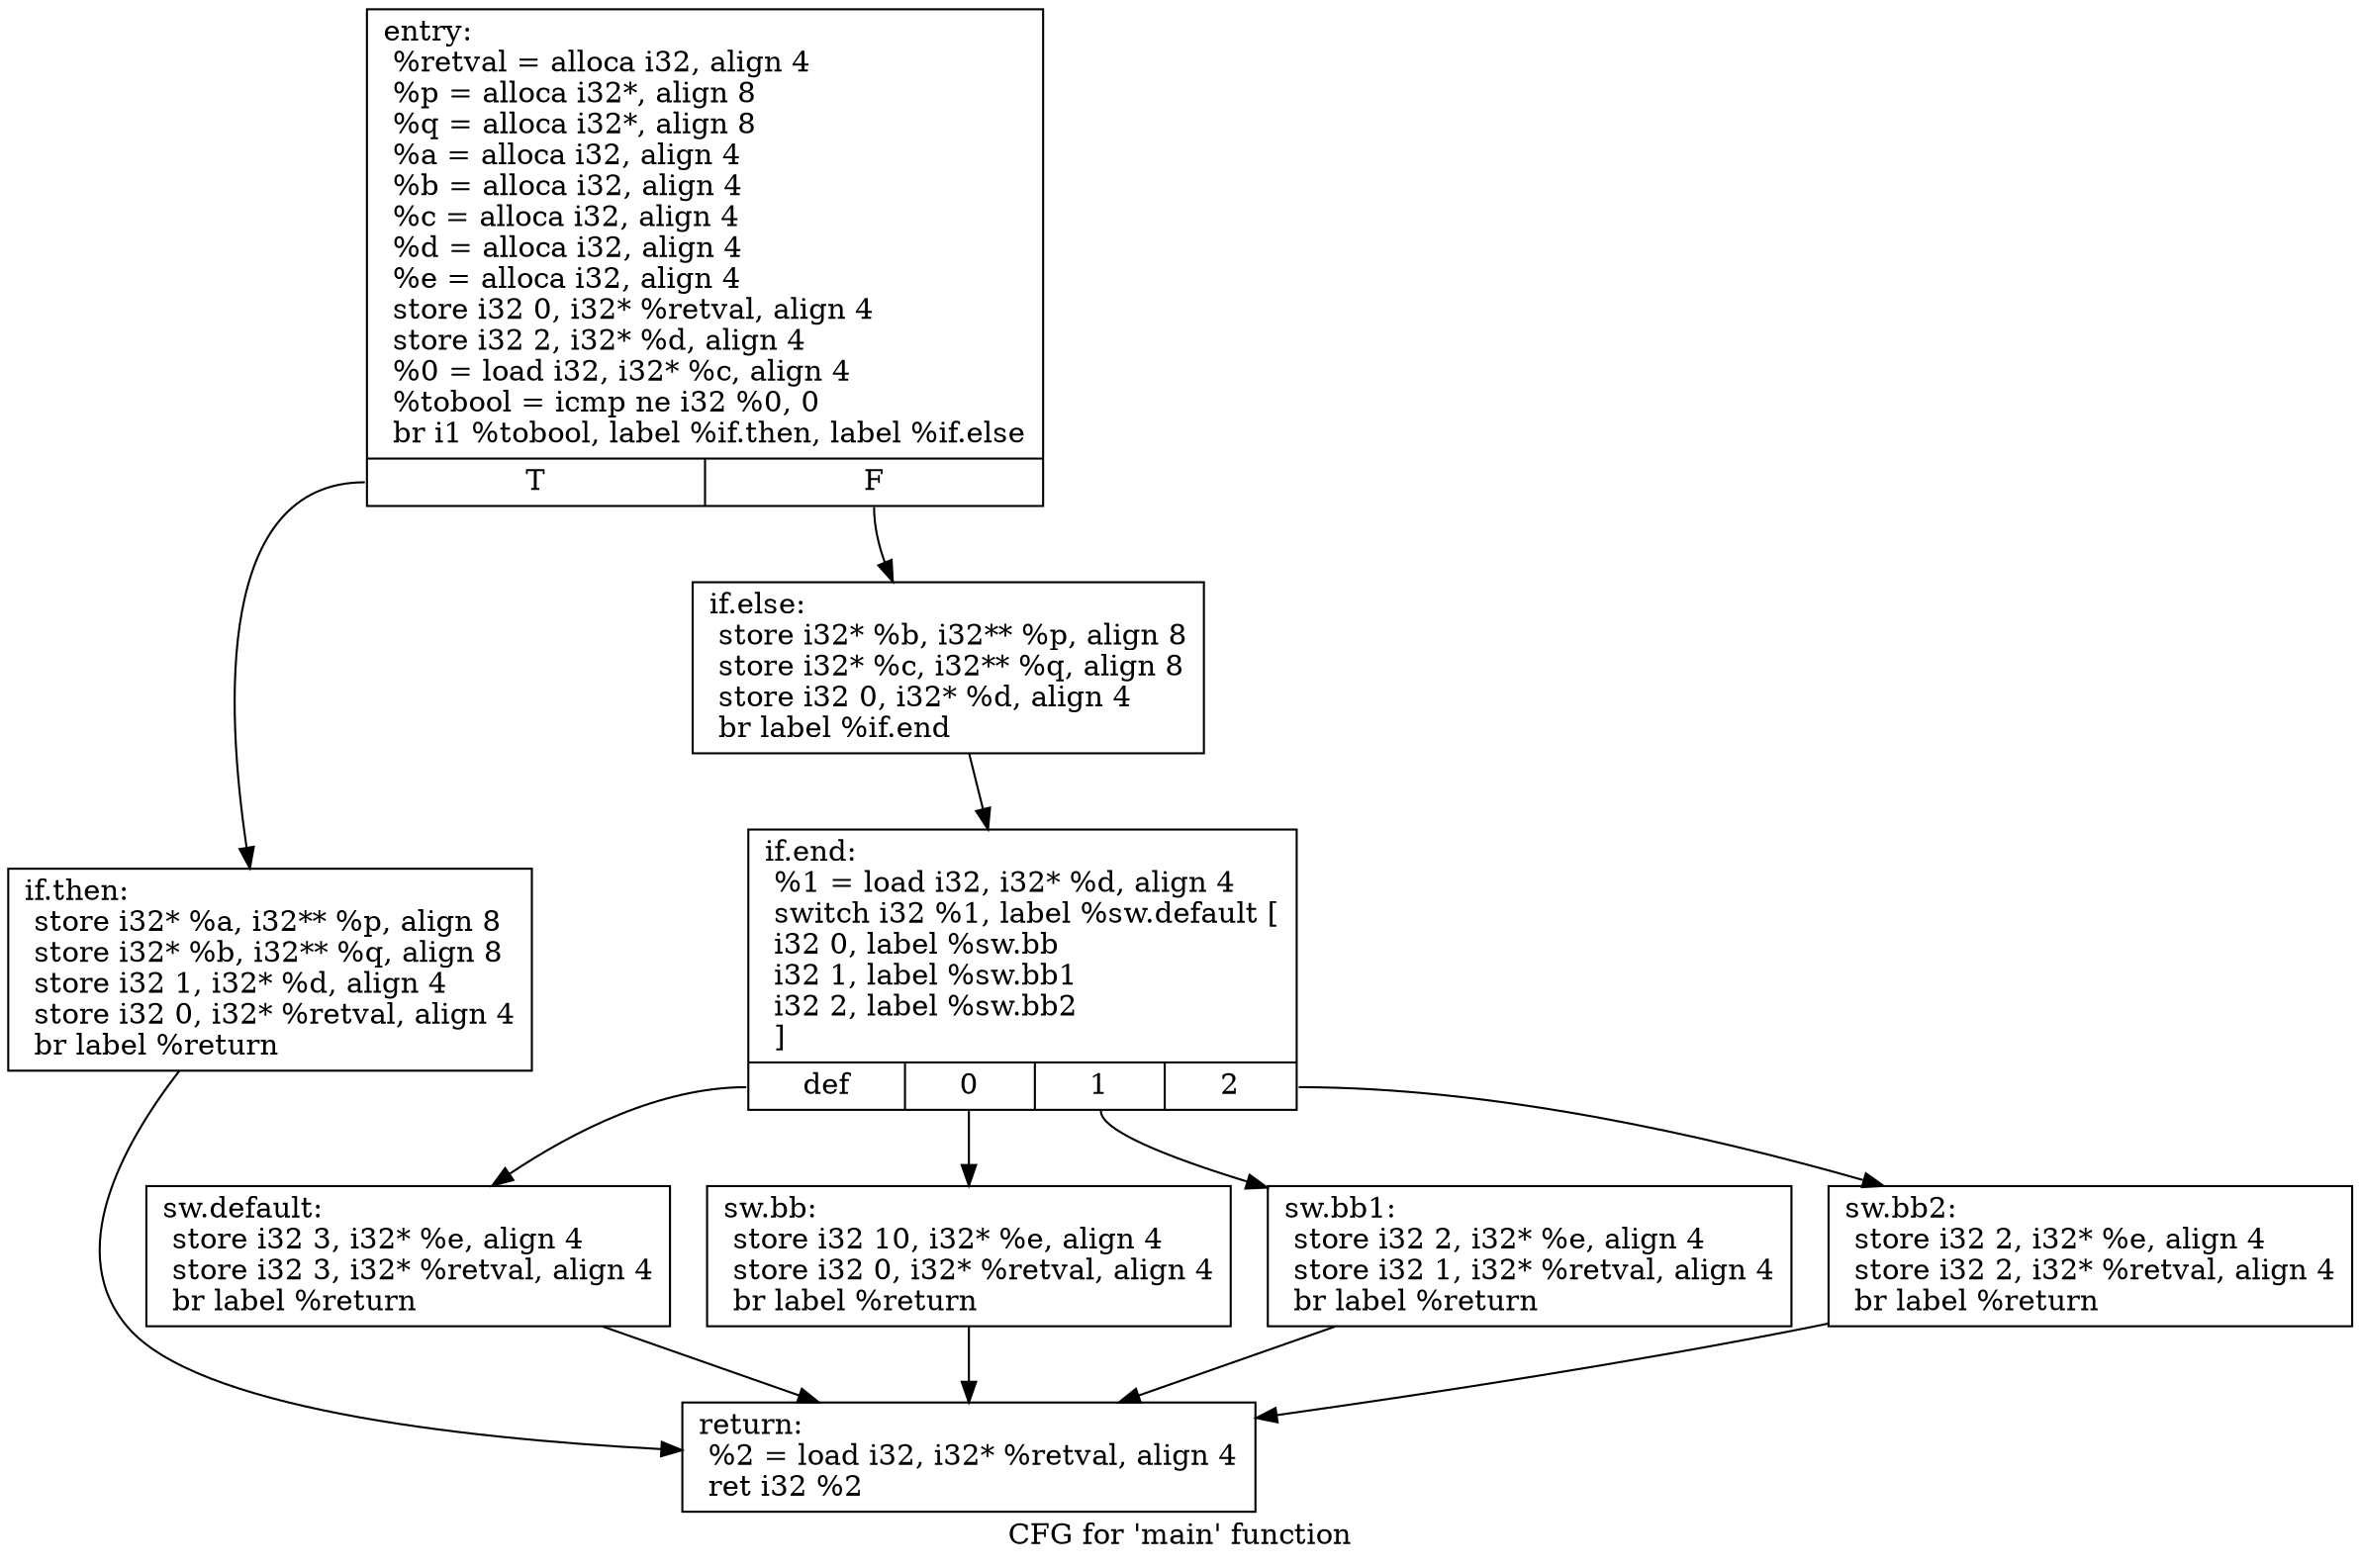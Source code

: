 digraph "CFG for 'main' function" {
	label="CFG for 'main' function";

	Node0x2454690 [shape=record,label="{entry:\l  %retval = alloca i32, align 4\l  %p = alloca i32*, align 8\l  %q = alloca i32*, align 8\l  %a = alloca i32, align 4\l  %b = alloca i32, align 4\l  %c = alloca i32, align 4\l  %d = alloca i32, align 4\l  %e = alloca i32, align 4\l  store i32 0, i32* %retval, align 4\l  store i32 2, i32* %d, align 4\l  %0 = load i32, i32* %c, align 4\l  %tobool = icmp ne i32 %0, 0\l  br i1 %tobool, label %if.then, label %if.else\l|{<s0>T|<s1>F}}"];
	Node0x2454690:s0 -> Node0x24546e0;
	Node0x2454690:s1 -> Node0x2454730;
	Node0x24546e0 [shape=record,label="{if.then:                                          \l  store i32* %a, i32** %p, align 8\l  store i32* %b, i32** %q, align 8\l  store i32 1, i32* %d, align 4\l  store i32 0, i32* %retval, align 4\l  br label %return\l}"];
	Node0x24546e0 -> Node0x2454910;
	Node0x2454730 [shape=record,label="{if.else:                                          \l  store i32* %b, i32** %p, align 8\l  store i32* %c, i32** %q, align 8\l  store i32 0, i32* %d, align 4\l  br label %if.end\l}"];
	Node0x2454730 -> Node0x2454780;
	Node0x2454780 [shape=record,label="{if.end:                                           \l  %1 = load i32, i32* %d, align 4\l  switch i32 %1, label %sw.default [\l    i32 0, label %sw.bb\l    i32 1, label %sw.bb1\l    i32 2, label %sw.bb2\l  ]\l|{<s0>def|<s1>0|<s2>1|<s3>2}}"];
	Node0x2454780:s0 -> Node0x24548c0;
	Node0x2454780:s1 -> Node0x24547d0;
	Node0x2454780:s2 -> Node0x2454820;
	Node0x2454780:s3 -> Node0x2454870;
	Node0x24547d0 [shape=record,label="{sw.bb:                                            \l  store i32 10, i32* %e, align 4\l  store i32 0, i32* %retval, align 4\l  br label %return\l}"];
	Node0x24547d0 -> Node0x2454910;
	Node0x2454820 [shape=record,label="{sw.bb1:                                           \l  store i32 2, i32* %e, align 4\l  store i32 1, i32* %retval, align 4\l  br label %return\l}"];
	Node0x2454820 -> Node0x2454910;
	Node0x2454870 [shape=record,label="{sw.bb2:                                           \l  store i32 2, i32* %e, align 4\l  store i32 2, i32* %retval, align 4\l  br label %return\l}"];
	Node0x2454870 -> Node0x2454910;
	Node0x24548c0 [shape=record,label="{sw.default:                                       \l  store i32 3, i32* %e, align 4\l  store i32 3, i32* %retval, align 4\l  br label %return\l}"];
	Node0x24548c0 -> Node0x2454910;
	Node0x2454910 [shape=record,label="{return:                                           \l  %2 = load i32, i32* %retval, align 4\l  ret i32 %2\l}"];
}
